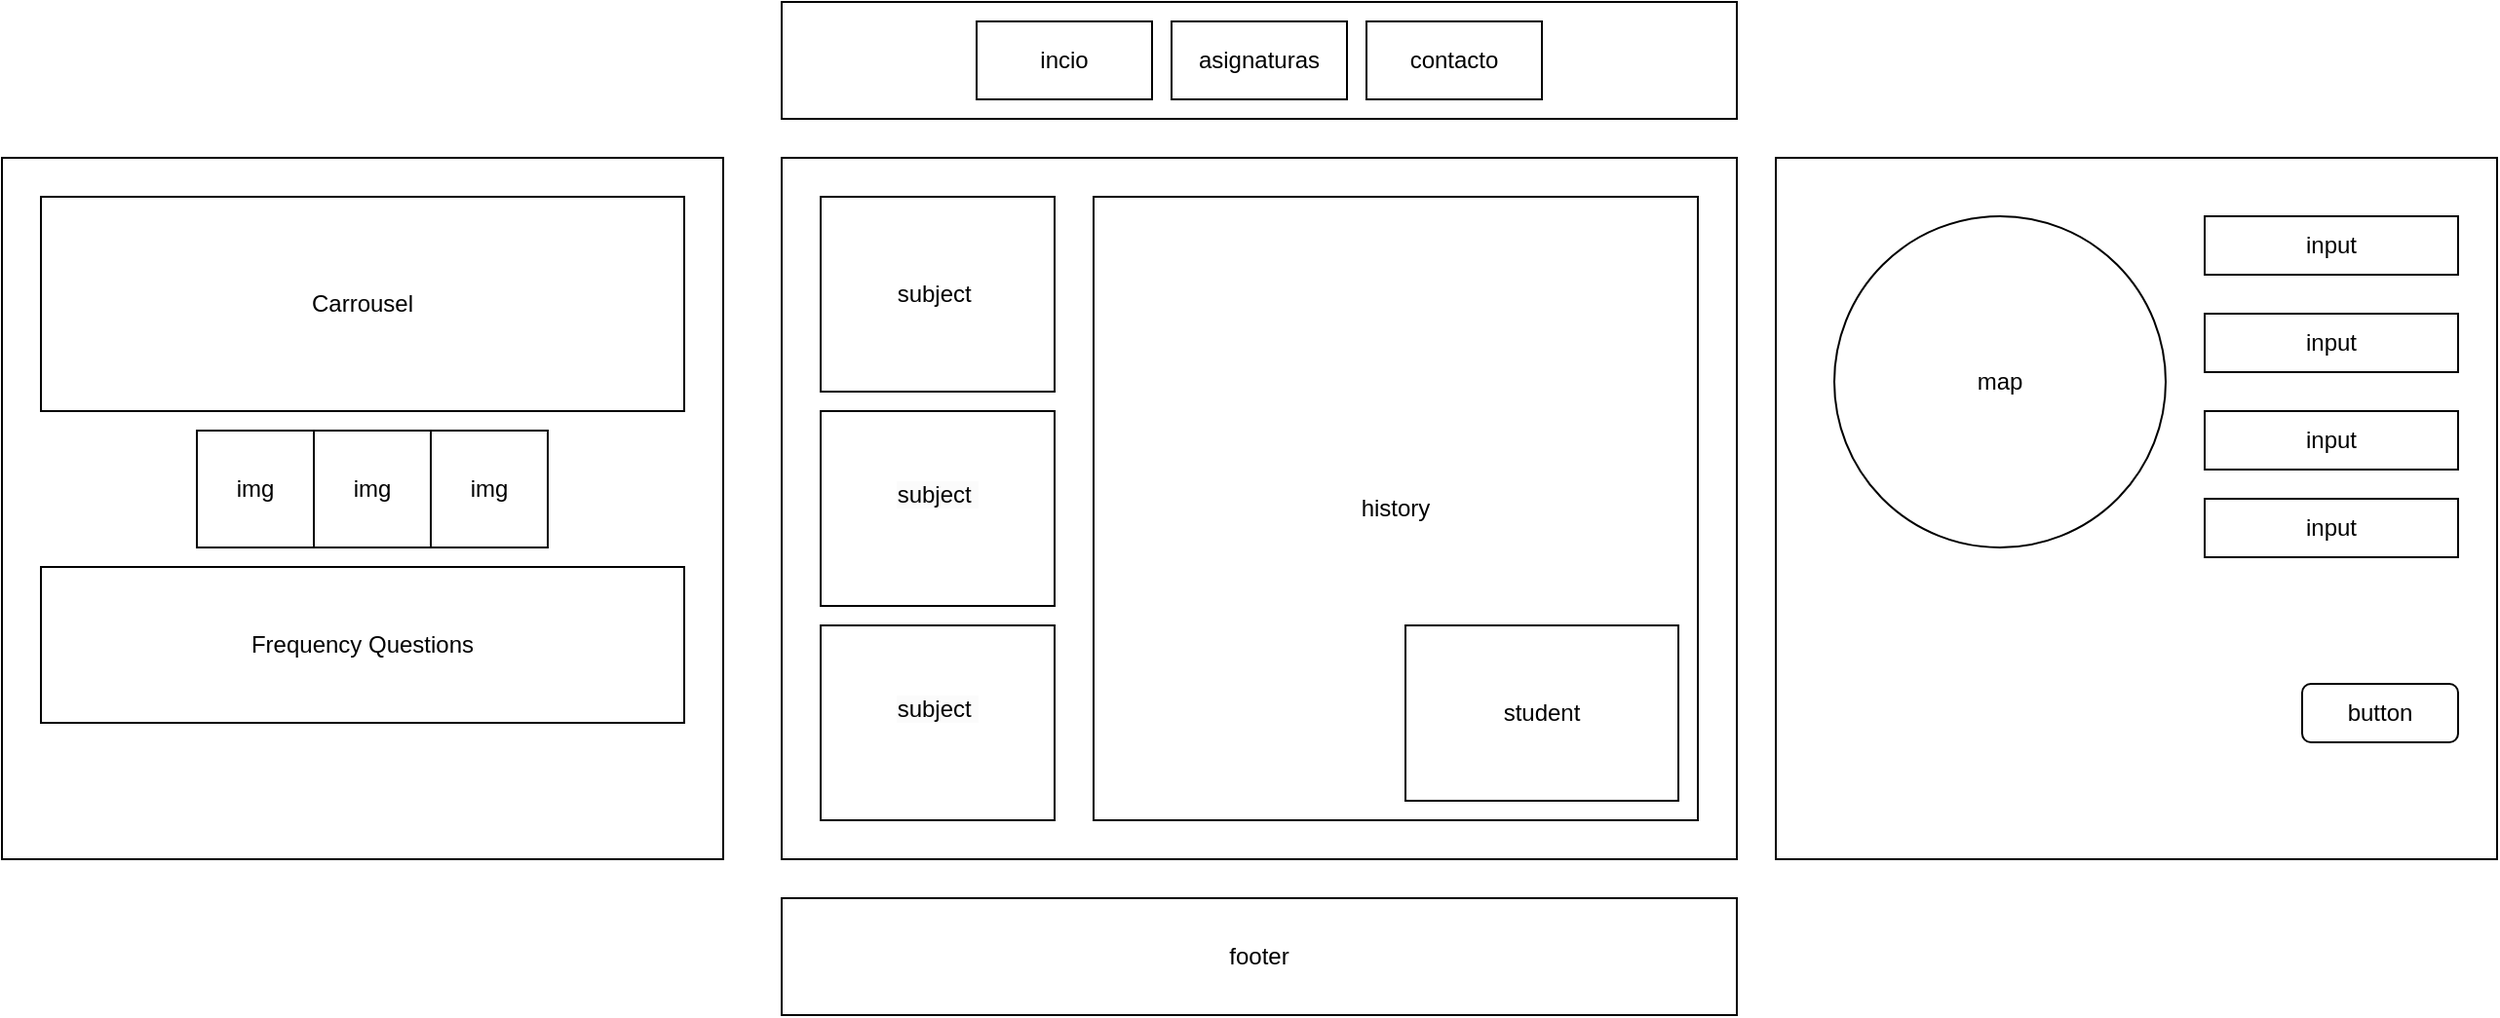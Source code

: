 <mxfile version="21.3.7" type="github">
  <diagram name="Page-1" id="6H0oOdo7w3Y5R2u6bl8a">
    <mxGraphModel dx="2173" dy="717" grid="1" gridSize="10" guides="1" tooltips="1" connect="1" arrows="1" fold="1" page="1" pageScale="1" pageWidth="850" pageHeight="1100" math="0" shadow="0">
      <root>
        <mxCell id="0" />
        <mxCell id="1" parent="0" />
        <mxCell id="I8MswwqGcmPU06s8K6Hd-2" value="" style="rounded=0;whiteSpace=wrap;html=1;" vertex="1" parent="1">
          <mxGeometry x="120" y="20" width="490" height="60" as="geometry" />
        </mxCell>
        <mxCell id="I8MswwqGcmPU06s8K6Hd-3" value="incio" style="rounded=0;whiteSpace=wrap;html=1;" vertex="1" parent="1">
          <mxGeometry x="220" y="30" width="90" height="40" as="geometry" />
        </mxCell>
        <mxCell id="I8MswwqGcmPU06s8K6Hd-4" value="asignaturas" style="rounded=0;whiteSpace=wrap;html=1;" vertex="1" parent="1">
          <mxGeometry x="320" y="30" width="90" height="40" as="geometry" />
        </mxCell>
        <mxCell id="I8MswwqGcmPU06s8K6Hd-5" value="contacto" style="rounded=0;whiteSpace=wrap;html=1;" vertex="1" parent="1">
          <mxGeometry x="420" y="30" width="90" height="40" as="geometry" />
        </mxCell>
        <mxCell id="I8MswwqGcmPU06s8K6Hd-6" value="" style="rounded=0;whiteSpace=wrap;html=1;" vertex="1" parent="1">
          <mxGeometry x="-280" y="100" width="370" height="360" as="geometry" />
        </mxCell>
        <mxCell id="I8MswwqGcmPU06s8K6Hd-8" value="Carrousel" style="rounded=0;whiteSpace=wrap;html=1;" vertex="1" parent="1">
          <mxGeometry x="-260" y="120" width="330" height="110" as="geometry" />
        </mxCell>
        <mxCell id="I8MswwqGcmPU06s8K6Hd-9" value="img" style="rounded=0;whiteSpace=wrap;html=1;" vertex="1" parent="1">
          <mxGeometry x="-180" y="240" width="60" height="60" as="geometry" />
        </mxCell>
        <mxCell id="I8MswwqGcmPU06s8K6Hd-10" value="img" style="rounded=0;whiteSpace=wrap;html=1;" vertex="1" parent="1">
          <mxGeometry x="-120" y="240" width="60" height="60" as="geometry" />
        </mxCell>
        <mxCell id="I8MswwqGcmPU06s8K6Hd-11" value="img" style="rounded=0;whiteSpace=wrap;html=1;" vertex="1" parent="1">
          <mxGeometry x="-60" y="240" width="60" height="60" as="geometry" />
        </mxCell>
        <mxCell id="I8MswwqGcmPU06s8K6Hd-12" value="Frequency Questions" style="rounded=0;whiteSpace=wrap;html=1;" vertex="1" parent="1">
          <mxGeometry x="-260" y="310" width="330" height="80" as="geometry" />
        </mxCell>
        <mxCell id="I8MswwqGcmPU06s8K6Hd-13" value="footer" style="rounded=0;whiteSpace=wrap;html=1;" vertex="1" parent="1">
          <mxGeometry x="120" y="480" width="490" height="60" as="geometry" />
        </mxCell>
        <mxCell id="I8MswwqGcmPU06s8K6Hd-14" value="" style="rounded=0;whiteSpace=wrap;html=1;" vertex="1" parent="1">
          <mxGeometry x="630" y="100" width="370" height="360" as="geometry" />
        </mxCell>
        <mxCell id="I8MswwqGcmPU06s8K6Hd-15" value="input" style="rounded=0;whiteSpace=wrap;html=1;" vertex="1" parent="1">
          <mxGeometry x="850" y="130" width="130" height="30" as="geometry" />
        </mxCell>
        <mxCell id="I8MswwqGcmPU06s8K6Hd-16" value="input" style="rounded=0;whiteSpace=wrap;html=1;" vertex="1" parent="1">
          <mxGeometry x="850" y="180" width="130" height="30" as="geometry" />
        </mxCell>
        <mxCell id="I8MswwqGcmPU06s8K6Hd-17" value="input" style="rounded=0;whiteSpace=wrap;html=1;" vertex="1" parent="1">
          <mxGeometry x="850" y="230" width="130" height="30" as="geometry" />
        </mxCell>
        <mxCell id="I8MswwqGcmPU06s8K6Hd-18" value="input" style="rounded=0;whiteSpace=wrap;html=1;" vertex="1" parent="1">
          <mxGeometry x="850" y="275" width="130" height="30" as="geometry" />
        </mxCell>
        <mxCell id="I8MswwqGcmPU06s8K6Hd-19" value="button" style="rounded=1;whiteSpace=wrap;html=1;" vertex="1" parent="1">
          <mxGeometry x="900" y="370" width="80" height="30" as="geometry" />
        </mxCell>
        <mxCell id="I8MswwqGcmPU06s8K6Hd-20" value="map" style="ellipse;whiteSpace=wrap;html=1;aspect=fixed;" vertex="1" parent="1">
          <mxGeometry x="660" y="130" width="170" height="170" as="geometry" />
        </mxCell>
        <mxCell id="I8MswwqGcmPU06s8K6Hd-21" value="" style="rounded=0;whiteSpace=wrap;html=1;" vertex="1" parent="1">
          <mxGeometry x="120" y="100" width="490" height="360" as="geometry" />
        </mxCell>
        <mxCell id="I8MswwqGcmPU06s8K6Hd-23" value="subject&amp;nbsp;" style="rounded=0;whiteSpace=wrap;html=1;" vertex="1" parent="1">
          <mxGeometry x="140" y="120" width="120" height="100" as="geometry" />
        </mxCell>
        <mxCell id="I8MswwqGcmPU06s8K6Hd-24" value="&#xa;&lt;span style=&quot;color: rgb(0, 0, 0); font-family: Helvetica; font-size: 12px; font-style: normal; font-variant-ligatures: normal; font-variant-caps: normal; font-weight: 400; letter-spacing: normal; orphans: 2; text-align: center; text-indent: 0px; text-transform: none; widows: 2; word-spacing: 0px; -webkit-text-stroke-width: 0px; background-color: rgb(251, 251, 251); text-decoration-thickness: initial; text-decoration-style: initial; text-decoration-color: initial; float: none; display: inline !important;&quot;&gt;subject&amp;nbsp;&lt;/span&gt;&#xa;&#xa;" style="rounded=0;whiteSpace=wrap;html=1;" vertex="1" parent="1">
          <mxGeometry x="140" y="230" width="120" height="100" as="geometry" />
        </mxCell>
        <mxCell id="I8MswwqGcmPU06s8K6Hd-25" value="&#xa;&lt;span style=&quot;color: rgb(0, 0, 0); font-family: Helvetica; font-size: 12px; font-style: normal; font-variant-ligatures: normal; font-variant-caps: normal; font-weight: 400; letter-spacing: normal; orphans: 2; text-align: center; text-indent: 0px; text-transform: none; widows: 2; word-spacing: 0px; -webkit-text-stroke-width: 0px; background-color: rgb(251, 251, 251); text-decoration-thickness: initial; text-decoration-style: initial; text-decoration-color: initial; float: none; display: inline !important;&quot;&gt;subject&amp;nbsp;&lt;/span&gt;&#xa;&#xa;" style="rounded=0;whiteSpace=wrap;html=1;" vertex="1" parent="1">
          <mxGeometry x="140" y="340" width="120" height="100" as="geometry" />
        </mxCell>
        <mxCell id="I8MswwqGcmPU06s8K6Hd-26" value="history" style="rounded=0;whiteSpace=wrap;html=1;" vertex="1" parent="1">
          <mxGeometry x="280" y="120" width="310" height="320" as="geometry" />
        </mxCell>
        <mxCell id="I8MswwqGcmPU06s8K6Hd-30" value="student" style="rounded=0;whiteSpace=wrap;html=1;" vertex="1" parent="1">
          <mxGeometry x="440" y="340" width="140" height="90" as="geometry" />
        </mxCell>
      </root>
    </mxGraphModel>
  </diagram>
</mxfile>
